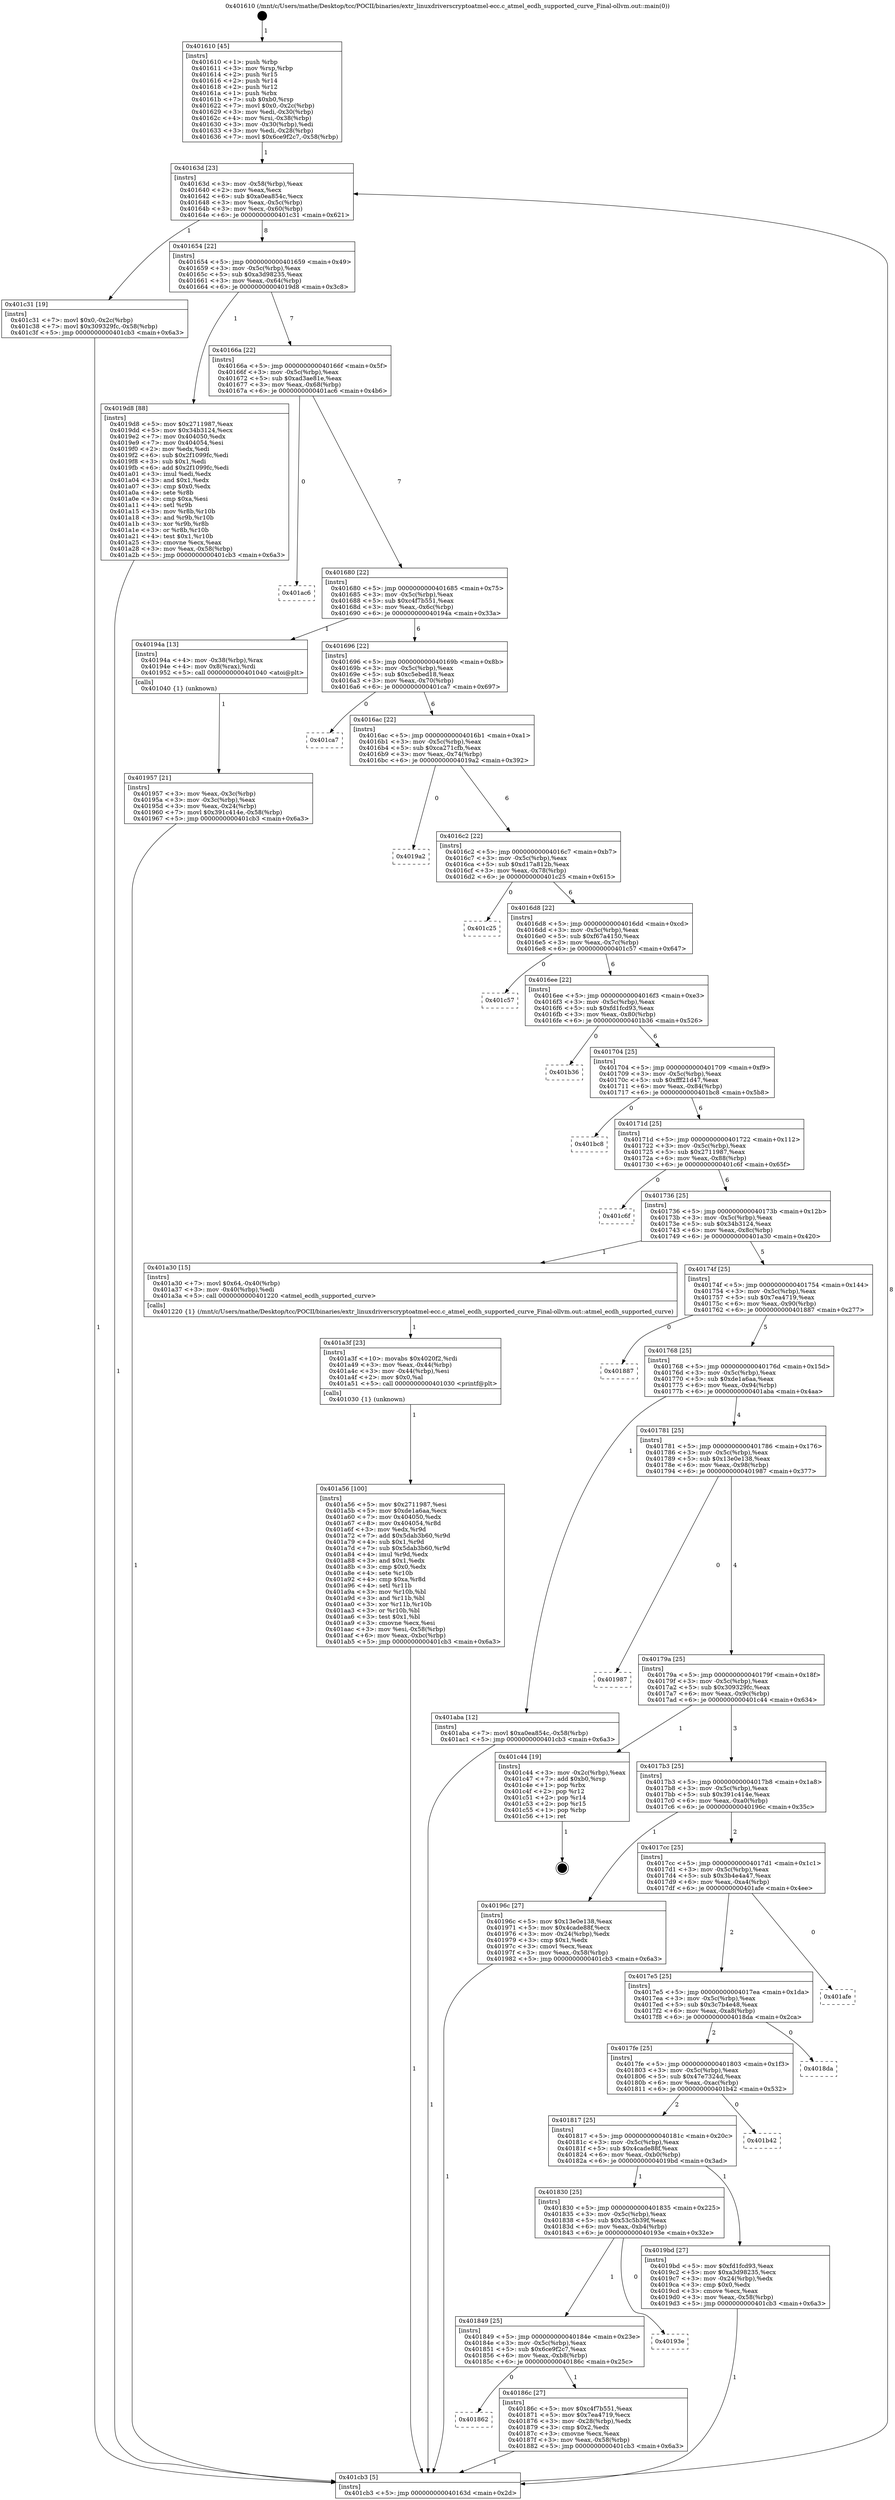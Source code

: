 digraph "0x401610" {
  label = "0x401610 (/mnt/c/Users/mathe/Desktop/tcc/POCII/binaries/extr_linuxdriverscryptoatmel-ecc.c_atmel_ecdh_supported_curve_Final-ollvm.out::main(0))"
  labelloc = "t"
  node[shape=record]

  Entry [label="",width=0.3,height=0.3,shape=circle,fillcolor=black,style=filled]
  "0x40163d" [label="{
     0x40163d [23]\l
     | [instrs]\l
     &nbsp;&nbsp;0x40163d \<+3\>: mov -0x58(%rbp),%eax\l
     &nbsp;&nbsp;0x401640 \<+2\>: mov %eax,%ecx\l
     &nbsp;&nbsp;0x401642 \<+6\>: sub $0xa0ea854c,%ecx\l
     &nbsp;&nbsp;0x401648 \<+3\>: mov %eax,-0x5c(%rbp)\l
     &nbsp;&nbsp;0x40164b \<+3\>: mov %ecx,-0x60(%rbp)\l
     &nbsp;&nbsp;0x40164e \<+6\>: je 0000000000401c31 \<main+0x621\>\l
  }"]
  "0x401c31" [label="{
     0x401c31 [19]\l
     | [instrs]\l
     &nbsp;&nbsp;0x401c31 \<+7\>: movl $0x0,-0x2c(%rbp)\l
     &nbsp;&nbsp;0x401c38 \<+7\>: movl $0x309329fc,-0x58(%rbp)\l
     &nbsp;&nbsp;0x401c3f \<+5\>: jmp 0000000000401cb3 \<main+0x6a3\>\l
  }"]
  "0x401654" [label="{
     0x401654 [22]\l
     | [instrs]\l
     &nbsp;&nbsp;0x401654 \<+5\>: jmp 0000000000401659 \<main+0x49\>\l
     &nbsp;&nbsp;0x401659 \<+3\>: mov -0x5c(%rbp),%eax\l
     &nbsp;&nbsp;0x40165c \<+5\>: sub $0xa3d98235,%eax\l
     &nbsp;&nbsp;0x401661 \<+3\>: mov %eax,-0x64(%rbp)\l
     &nbsp;&nbsp;0x401664 \<+6\>: je 00000000004019d8 \<main+0x3c8\>\l
  }"]
  Exit [label="",width=0.3,height=0.3,shape=circle,fillcolor=black,style=filled,peripheries=2]
  "0x4019d8" [label="{
     0x4019d8 [88]\l
     | [instrs]\l
     &nbsp;&nbsp;0x4019d8 \<+5\>: mov $0x2711987,%eax\l
     &nbsp;&nbsp;0x4019dd \<+5\>: mov $0x34b3124,%ecx\l
     &nbsp;&nbsp;0x4019e2 \<+7\>: mov 0x404050,%edx\l
     &nbsp;&nbsp;0x4019e9 \<+7\>: mov 0x404054,%esi\l
     &nbsp;&nbsp;0x4019f0 \<+2\>: mov %edx,%edi\l
     &nbsp;&nbsp;0x4019f2 \<+6\>: sub $0x2f1099fc,%edi\l
     &nbsp;&nbsp;0x4019f8 \<+3\>: sub $0x1,%edi\l
     &nbsp;&nbsp;0x4019fb \<+6\>: add $0x2f1099fc,%edi\l
     &nbsp;&nbsp;0x401a01 \<+3\>: imul %edi,%edx\l
     &nbsp;&nbsp;0x401a04 \<+3\>: and $0x1,%edx\l
     &nbsp;&nbsp;0x401a07 \<+3\>: cmp $0x0,%edx\l
     &nbsp;&nbsp;0x401a0a \<+4\>: sete %r8b\l
     &nbsp;&nbsp;0x401a0e \<+3\>: cmp $0xa,%esi\l
     &nbsp;&nbsp;0x401a11 \<+4\>: setl %r9b\l
     &nbsp;&nbsp;0x401a15 \<+3\>: mov %r8b,%r10b\l
     &nbsp;&nbsp;0x401a18 \<+3\>: and %r9b,%r10b\l
     &nbsp;&nbsp;0x401a1b \<+3\>: xor %r9b,%r8b\l
     &nbsp;&nbsp;0x401a1e \<+3\>: or %r8b,%r10b\l
     &nbsp;&nbsp;0x401a21 \<+4\>: test $0x1,%r10b\l
     &nbsp;&nbsp;0x401a25 \<+3\>: cmovne %ecx,%eax\l
     &nbsp;&nbsp;0x401a28 \<+3\>: mov %eax,-0x58(%rbp)\l
     &nbsp;&nbsp;0x401a2b \<+5\>: jmp 0000000000401cb3 \<main+0x6a3\>\l
  }"]
  "0x40166a" [label="{
     0x40166a [22]\l
     | [instrs]\l
     &nbsp;&nbsp;0x40166a \<+5\>: jmp 000000000040166f \<main+0x5f\>\l
     &nbsp;&nbsp;0x40166f \<+3\>: mov -0x5c(%rbp),%eax\l
     &nbsp;&nbsp;0x401672 \<+5\>: sub $0xad3ae81e,%eax\l
     &nbsp;&nbsp;0x401677 \<+3\>: mov %eax,-0x68(%rbp)\l
     &nbsp;&nbsp;0x40167a \<+6\>: je 0000000000401ac6 \<main+0x4b6\>\l
  }"]
  "0x401a56" [label="{
     0x401a56 [100]\l
     | [instrs]\l
     &nbsp;&nbsp;0x401a56 \<+5\>: mov $0x2711987,%esi\l
     &nbsp;&nbsp;0x401a5b \<+5\>: mov $0xde1a6aa,%ecx\l
     &nbsp;&nbsp;0x401a60 \<+7\>: mov 0x404050,%edx\l
     &nbsp;&nbsp;0x401a67 \<+8\>: mov 0x404054,%r8d\l
     &nbsp;&nbsp;0x401a6f \<+3\>: mov %edx,%r9d\l
     &nbsp;&nbsp;0x401a72 \<+7\>: add $0x5dab3b60,%r9d\l
     &nbsp;&nbsp;0x401a79 \<+4\>: sub $0x1,%r9d\l
     &nbsp;&nbsp;0x401a7d \<+7\>: sub $0x5dab3b60,%r9d\l
     &nbsp;&nbsp;0x401a84 \<+4\>: imul %r9d,%edx\l
     &nbsp;&nbsp;0x401a88 \<+3\>: and $0x1,%edx\l
     &nbsp;&nbsp;0x401a8b \<+3\>: cmp $0x0,%edx\l
     &nbsp;&nbsp;0x401a8e \<+4\>: sete %r10b\l
     &nbsp;&nbsp;0x401a92 \<+4\>: cmp $0xa,%r8d\l
     &nbsp;&nbsp;0x401a96 \<+4\>: setl %r11b\l
     &nbsp;&nbsp;0x401a9a \<+3\>: mov %r10b,%bl\l
     &nbsp;&nbsp;0x401a9d \<+3\>: and %r11b,%bl\l
     &nbsp;&nbsp;0x401aa0 \<+3\>: xor %r11b,%r10b\l
     &nbsp;&nbsp;0x401aa3 \<+3\>: or %r10b,%bl\l
     &nbsp;&nbsp;0x401aa6 \<+3\>: test $0x1,%bl\l
     &nbsp;&nbsp;0x401aa9 \<+3\>: cmovne %ecx,%esi\l
     &nbsp;&nbsp;0x401aac \<+3\>: mov %esi,-0x58(%rbp)\l
     &nbsp;&nbsp;0x401aaf \<+6\>: mov %eax,-0xbc(%rbp)\l
     &nbsp;&nbsp;0x401ab5 \<+5\>: jmp 0000000000401cb3 \<main+0x6a3\>\l
  }"]
  "0x401ac6" [label="{
     0x401ac6\l
  }", style=dashed]
  "0x401680" [label="{
     0x401680 [22]\l
     | [instrs]\l
     &nbsp;&nbsp;0x401680 \<+5\>: jmp 0000000000401685 \<main+0x75\>\l
     &nbsp;&nbsp;0x401685 \<+3\>: mov -0x5c(%rbp),%eax\l
     &nbsp;&nbsp;0x401688 \<+5\>: sub $0xc4f7b551,%eax\l
     &nbsp;&nbsp;0x40168d \<+3\>: mov %eax,-0x6c(%rbp)\l
     &nbsp;&nbsp;0x401690 \<+6\>: je 000000000040194a \<main+0x33a\>\l
  }"]
  "0x401a3f" [label="{
     0x401a3f [23]\l
     | [instrs]\l
     &nbsp;&nbsp;0x401a3f \<+10\>: movabs $0x4020f2,%rdi\l
     &nbsp;&nbsp;0x401a49 \<+3\>: mov %eax,-0x44(%rbp)\l
     &nbsp;&nbsp;0x401a4c \<+3\>: mov -0x44(%rbp),%esi\l
     &nbsp;&nbsp;0x401a4f \<+2\>: mov $0x0,%al\l
     &nbsp;&nbsp;0x401a51 \<+5\>: call 0000000000401030 \<printf@plt\>\l
     | [calls]\l
     &nbsp;&nbsp;0x401030 \{1\} (unknown)\l
  }"]
  "0x40194a" [label="{
     0x40194a [13]\l
     | [instrs]\l
     &nbsp;&nbsp;0x40194a \<+4\>: mov -0x38(%rbp),%rax\l
     &nbsp;&nbsp;0x40194e \<+4\>: mov 0x8(%rax),%rdi\l
     &nbsp;&nbsp;0x401952 \<+5\>: call 0000000000401040 \<atoi@plt\>\l
     | [calls]\l
     &nbsp;&nbsp;0x401040 \{1\} (unknown)\l
  }"]
  "0x401696" [label="{
     0x401696 [22]\l
     | [instrs]\l
     &nbsp;&nbsp;0x401696 \<+5\>: jmp 000000000040169b \<main+0x8b\>\l
     &nbsp;&nbsp;0x40169b \<+3\>: mov -0x5c(%rbp),%eax\l
     &nbsp;&nbsp;0x40169e \<+5\>: sub $0xc5ebed18,%eax\l
     &nbsp;&nbsp;0x4016a3 \<+3\>: mov %eax,-0x70(%rbp)\l
     &nbsp;&nbsp;0x4016a6 \<+6\>: je 0000000000401ca7 \<main+0x697\>\l
  }"]
  "0x401957" [label="{
     0x401957 [21]\l
     | [instrs]\l
     &nbsp;&nbsp;0x401957 \<+3\>: mov %eax,-0x3c(%rbp)\l
     &nbsp;&nbsp;0x40195a \<+3\>: mov -0x3c(%rbp),%eax\l
     &nbsp;&nbsp;0x40195d \<+3\>: mov %eax,-0x24(%rbp)\l
     &nbsp;&nbsp;0x401960 \<+7\>: movl $0x391c414e,-0x58(%rbp)\l
     &nbsp;&nbsp;0x401967 \<+5\>: jmp 0000000000401cb3 \<main+0x6a3\>\l
  }"]
  "0x401ca7" [label="{
     0x401ca7\l
  }", style=dashed]
  "0x4016ac" [label="{
     0x4016ac [22]\l
     | [instrs]\l
     &nbsp;&nbsp;0x4016ac \<+5\>: jmp 00000000004016b1 \<main+0xa1\>\l
     &nbsp;&nbsp;0x4016b1 \<+3\>: mov -0x5c(%rbp),%eax\l
     &nbsp;&nbsp;0x4016b4 \<+5\>: sub $0xca271cfb,%eax\l
     &nbsp;&nbsp;0x4016b9 \<+3\>: mov %eax,-0x74(%rbp)\l
     &nbsp;&nbsp;0x4016bc \<+6\>: je 00000000004019a2 \<main+0x392\>\l
  }"]
  "0x401610" [label="{
     0x401610 [45]\l
     | [instrs]\l
     &nbsp;&nbsp;0x401610 \<+1\>: push %rbp\l
     &nbsp;&nbsp;0x401611 \<+3\>: mov %rsp,%rbp\l
     &nbsp;&nbsp;0x401614 \<+2\>: push %r15\l
     &nbsp;&nbsp;0x401616 \<+2\>: push %r14\l
     &nbsp;&nbsp;0x401618 \<+2\>: push %r12\l
     &nbsp;&nbsp;0x40161a \<+1\>: push %rbx\l
     &nbsp;&nbsp;0x40161b \<+7\>: sub $0xb0,%rsp\l
     &nbsp;&nbsp;0x401622 \<+7\>: movl $0x0,-0x2c(%rbp)\l
     &nbsp;&nbsp;0x401629 \<+3\>: mov %edi,-0x30(%rbp)\l
     &nbsp;&nbsp;0x40162c \<+4\>: mov %rsi,-0x38(%rbp)\l
     &nbsp;&nbsp;0x401630 \<+3\>: mov -0x30(%rbp),%edi\l
     &nbsp;&nbsp;0x401633 \<+3\>: mov %edi,-0x28(%rbp)\l
     &nbsp;&nbsp;0x401636 \<+7\>: movl $0x6ce9f2c7,-0x58(%rbp)\l
  }"]
  "0x4019a2" [label="{
     0x4019a2\l
  }", style=dashed]
  "0x4016c2" [label="{
     0x4016c2 [22]\l
     | [instrs]\l
     &nbsp;&nbsp;0x4016c2 \<+5\>: jmp 00000000004016c7 \<main+0xb7\>\l
     &nbsp;&nbsp;0x4016c7 \<+3\>: mov -0x5c(%rbp),%eax\l
     &nbsp;&nbsp;0x4016ca \<+5\>: sub $0xd17a812b,%eax\l
     &nbsp;&nbsp;0x4016cf \<+3\>: mov %eax,-0x78(%rbp)\l
     &nbsp;&nbsp;0x4016d2 \<+6\>: je 0000000000401c25 \<main+0x615\>\l
  }"]
  "0x401cb3" [label="{
     0x401cb3 [5]\l
     | [instrs]\l
     &nbsp;&nbsp;0x401cb3 \<+5\>: jmp 000000000040163d \<main+0x2d\>\l
  }"]
  "0x401c25" [label="{
     0x401c25\l
  }", style=dashed]
  "0x4016d8" [label="{
     0x4016d8 [22]\l
     | [instrs]\l
     &nbsp;&nbsp;0x4016d8 \<+5\>: jmp 00000000004016dd \<main+0xcd\>\l
     &nbsp;&nbsp;0x4016dd \<+3\>: mov -0x5c(%rbp),%eax\l
     &nbsp;&nbsp;0x4016e0 \<+5\>: sub $0xf67a4150,%eax\l
     &nbsp;&nbsp;0x4016e5 \<+3\>: mov %eax,-0x7c(%rbp)\l
     &nbsp;&nbsp;0x4016e8 \<+6\>: je 0000000000401c57 \<main+0x647\>\l
  }"]
  "0x401862" [label="{
     0x401862\l
  }", style=dashed]
  "0x401c57" [label="{
     0x401c57\l
  }", style=dashed]
  "0x4016ee" [label="{
     0x4016ee [22]\l
     | [instrs]\l
     &nbsp;&nbsp;0x4016ee \<+5\>: jmp 00000000004016f3 \<main+0xe3\>\l
     &nbsp;&nbsp;0x4016f3 \<+3\>: mov -0x5c(%rbp),%eax\l
     &nbsp;&nbsp;0x4016f6 \<+5\>: sub $0xfd1fcd93,%eax\l
     &nbsp;&nbsp;0x4016fb \<+3\>: mov %eax,-0x80(%rbp)\l
     &nbsp;&nbsp;0x4016fe \<+6\>: je 0000000000401b36 \<main+0x526\>\l
  }"]
  "0x40186c" [label="{
     0x40186c [27]\l
     | [instrs]\l
     &nbsp;&nbsp;0x40186c \<+5\>: mov $0xc4f7b551,%eax\l
     &nbsp;&nbsp;0x401871 \<+5\>: mov $0x7ea4719,%ecx\l
     &nbsp;&nbsp;0x401876 \<+3\>: mov -0x28(%rbp),%edx\l
     &nbsp;&nbsp;0x401879 \<+3\>: cmp $0x2,%edx\l
     &nbsp;&nbsp;0x40187c \<+3\>: cmovne %ecx,%eax\l
     &nbsp;&nbsp;0x40187f \<+3\>: mov %eax,-0x58(%rbp)\l
     &nbsp;&nbsp;0x401882 \<+5\>: jmp 0000000000401cb3 \<main+0x6a3\>\l
  }"]
  "0x401b36" [label="{
     0x401b36\l
  }", style=dashed]
  "0x401704" [label="{
     0x401704 [25]\l
     | [instrs]\l
     &nbsp;&nbsp;0x401704 \<+5\>: jmp 0000000000401709 \<main+0xf9\>\l
     &nbsp;&nbsp;0x401709 \<+3\>: mov -0x5c(%rbp),%eax\l
     &nbsp;&nbsp;0x40170c \<+5\>: sub $0xfff21d47,%eax\l
     &nbsp;&nbsp;0x401711 \<+6\>: mov %eax,-0x84(%rbp)\l
     &nbsp;&nbsp;0x401717 \<+6\>: je 0000000000401bc8 \<main+0x5b8\>\l
  }"]
  "0x401849" [label="{
     0x401849 [25]\l
     | [instrs]\l
     &nbsp;&nbsp;0x401849 \<+5\>: jmp 000000000040184e \<main+0x23e\>\l
     &nbsp;&nbsp;0x40184e \<+3\>: mov -0x5c(%rbp),%eax\l
     &nbsp;&nbsp;0x401851 \<+5\>: sub $0x6ce9f2c7,%eax\l
     &nbsp;&nbsp;0x401856 \<+6\>: mov %eax,-0xb8(%rbp)\l
     &nbsp;&nbsp;0x40185c \<+6\>: je 000000000040186c \<main+0x25c\>\l
  }"]
  "0x401bc8" [label="{
     0x401bc8\l
  }", style=dashed]
  "0x40171d" [label="{
     0x40171d [25]\l
     | [instrs]\l
     &nbsp;&nbsp;0x40171d \<+5\>: jmp 0000000000401722 \<main+0x112\>\l
     &nbsp;&nbsp;0x401722 \<+3\>: mov -0x5c(%rbp),%eax\l
     &nbsp;&nbsp;0x401725 \<+5\>: sub $0x2711987,%eax\l
     &nbsp;&nbsp;0x40172a \<+6\>: mov %eax,-0x88(%rbp)\l
     &nbsp;&nbsp;0x401730 \<+6\>: je 0000000000401c6f \<main+0x65f\>\l
  }"]
  "0x40193e" [label="{
     0x40193e\l
  }", style=dashed]
  "0x401c6f" [label="{
     0x401c6f\l
  }", style=dashed]
  "0x401736" [label="{
     0x401736 [25]\l
     | [instrs]\l
     &nbsp;&nbsp;0x401736 \<+5\>: jmp 000000000040173b \<main+0x12b\>\l
     &nbsp;&nbsp;0x40173b \<+3\>: mov -0x5c(%rbp),%eax\l
     &nbsp;&nbsp;0x40173e \<+5\>: sub $0x34b3124,%eax\l
     &nbsp;&nbsp;0x401743 \<+6\>: mov %eax,-0x8c(%rbp)\l
     &nbsp;&nbsp;0x401749 \<+6\>: je 0000000000401a30 \<main+0x420\>\l
  }"]
  "0x401830" [label="{
     0x401830 [25]\l
     | [instrs]\l
     &nbsp;&nbsp;0x401830 \<+5\>: jmp 0000000000401835 \<main+0x225\>\l
     &nbsp;&nbsp;0x401835 \<+3\>: mov -0x5c(%rbp),%eax\l
     &nbsp;&nbsp;0x401838 \<+5\>: sub $0x53c5b39f,%eax\l
     &nbsp;&nbsp;0x40183d \<+6\>: mov %eax,-0xb4(%rbp)\l
     &nbsp;&nbsp;0x401843 \<+6\>: je 000000000040193e \<main+0x32e\>\l
  }"]
  "0x401a30" [label="{
     0x401a30 [15]\l
     | [instrs]\l
     &nbsp;&nbsp;0x401a30 \<+7\>: movl $0x64,-0x40(%rbp)\l
     &nbsp;&nbsp;0x401a37 \<+3\>: mov -0x40(%rbp),%edi\l
     &nbsp;&nbsp;0x401a3a \<+5\>: call 0000000000401220 \<atmel_ecdh_supported_curve\>\l
     | [calls]\l
     &nbsp;&nbsp;0x401220 \{1\} (/mnt/c/Users/mathe/Desktop/tcc/POCII/binaries/extr_linuxdriverscryptoatmel-ecc.c_atmel_ecdh_supported_curve_Final-ollvm.out::atmel_ecdh_supported_curve)\l
  }"]
  "0x40174f" [label="{
     0x40174f [25]\l
     | [instrs]\l
     &nbsp;&nbsp;0x40174f \<+5\>: jmp 0000000000401754 \<main+0x144\>\l
     &nbsp;&nbsp;0x401754 \<+3\>: mov -0x5c(%rbp),%eax\l
     &nbsp;&nbsp;0x401757 \<+5\>: sub $0x7ea4719,%eax\l
     &nbsp;&nbsp;0x40175c \<+6\>: mov %eax,-0x90(%rbp)\l
     &nbsp;&nbsp;0x401762 \<+6\>: je 0000000000401887 \<main+0x277\>\l
  }"]
  "0x4019bd" [label="{
     0x4019bd [27]\l
     | [instrs]\l
     &nbsp;&nbsp;0x4019bd \<+5\>: mov $0xfd1fcd93,%eax\l
     &nbsp;&nbsp;0x4019c2 \<+5\>: mov $0xa3d98235,%ecx\l
     &nbsp;&nbsp;0x4019c7 \<+3\>: mov -0x24(%rbp),%edx\l
     &nbsp;&nbsp;0x4019ca \<+3\>: cmp $0x0,%edx\l
     &nbsp;&nbsp;0x4019cd \<+3\>: cmove %ecx,%eax\l
     &nbsp;&nbsp;0x4019d0 \<+3\>: mov %eax,-0x58(%rbp)\l
     &nbsp;&nbsp;0x4019d3 \<+5\>: jmp 0000000000401cb3 \<main+0x6a3\>\l
  }"]
  "0x401887" [label="{
     0x401887\l
  }", style=dashed]
  "0x401768" [label="{
     0x401768 [25]\l
     | [instrs]\l
     &nbsp;&nbsp;0x401768 \<+5\>: jmp 000000000040176d \<main+0x15d\>\l
     &nbsp;&nbsp;0x40176d \<+3\>: mov -0x5c(%rbp),%eax\l
     &nbsp;&nbsp;0x401770 \<+5\>: sub $0xde1a6aa,%eax\l
     &nbsp;&nbsp;0x401775 \<+6\>: mov %eax,-0x94(%rbp)\l
     &nbsp;&nbsp;0x40177b \<+6\>: je 0000000000401aba \<main+0x4aa\>\l
  }"]
  "0x401817" [label="{
     0x401817 [25]\l
     | [instrs]\l
     &nbsp;&nbsp;0x401817 \<+5\>: jmp 000000000040181c \<main+0x20c\>\l
     &nbsp;&nbsp;0x40181c \<+3\>: mov -0x5c(%rbp),%eax\l
     &nbsp;&nbsp;0x40181f \<+5\>: sub $0x4cade88f,%eax\l
     &nbsp;&nbsp;0x401824 \<+6\>: mov %eax,-0xb0(%rbp)\l
     &nbsp;&nbsp;0x40182a \<+6\>: je 00000000004019bd \<main+0x3ad\>\l
  }"]
  "0x401aba" [label="{
     0x401aba [12]\l
     | [instrs]\l
     &nbsp;&nbsp;0x401aba \<+7\>: movl $0xa0ea854c,-0x58(%rbp)\l
     &nbsp;&nbsp;0x401ac1 \<+5\>: jmp 0000000000401cb3 \<main+0x6a3\>\l
  }"]
  "0x401781" [label="{
     0x401781 [25]\l
     | [instrs]\l
     &nbsp;&nbsp;0x401781 \<+5\>: jmp 0000000000401786 \<main+0x176\>\l
     &nbsp;&nbsp;0x401786 \<+3\>: mov -0x5c(%rbp),%eax\l
     &nbsp;&nbsp;0x401789 \<+5\>: sub $0x13e0e138,%eax\l
     &nbsp;&nbsp;0x40178e \<+6\>: mov %eax,-0x98(%rbp)\l
     &nbsp;&nbsp;0x401794 \<+6\>: je 0000000000401987 \<main+0x377\>\l
  }"]
  "0x401b42" [label="{
     0x401b42\l
  }", style=dashed]
  "0x401987" [label="{
     0x401987\l
  }", style=dashed]
  "0x40179a" [label="{
     0x40179a [25]\l
     | [instrs]\l
     &nbsp;&nbsp;0x40179a \<+5\>: jmp 000000000040179f \<main+0x18f\>\l
     &nbsp;&nbsp;0x40179f \<+3\>: mov -0x5c(%rbp),%eax\l
     &nbsp;&nbsp;0x4017a2 \<+5\>: sub $0x309329fc,%eax\l
     &nbsp;&nbsp;0x4017a7 \<+6\>: mov %eax,-0x9c(%rbp)\l
     &nbsp;&nbsp;0x4017ad \<+6\>: je 0000000000401c44 \<main+0x634\>\l
  }"]
  "0x4017fe" [label="{
     0x4017fe [25]\l
     | [instrs]\l
     &nbsp;&nbsp;0x4017fe \<+5\>: jmp 0000000000401803 \<main+0x1f3\>\l
     &nbsp;&nbsp;0x401803 \<+3\>: mov -0x5c(%rbp),%eax\l
     &nbsp;&nbsp;0x401806 \<+5\>: sub $0x47e7324d,%eax\l
     &nbsp;&nbsp;0x40180b \<+6\>: mov %eax,-0xac(%rbp)\l
     &nbsp;&nbsp;0x401811 \<+6\>: je 0000000000401b42 \<main+0x532\>\l
  }"]
  "0x401c44" [label="{
     0x401c44 [19]\l
     | [instrs]\l
     &nbsp;&nbsp;0x401c44 \<+3\>: mov -0x2c(%rbp),%eax\l
     &nbsp;&nbsp;0x401c47 \<+7\>: add $0xb0,%rsp\l
     &nbsp;&nbsp;0x401c4e \<+1\>: pop %rbx\l
     &nbsp;&nbsp;0x401c4f \<+2\>: pop %r12\l
     &nbsp;&nbsp;0x401c51 \<+2\>: pop %r14\l
     &nbsp;&nbsp;0x401c53 \<+2\>: pop %r15\l
     &nbsp;&nbsp;0x401c55 \<+1\>: pop %rbp\l
     &nbsp;&nbsp;0x401c56 \<+1\>: ret\l
  }"]
  "0x4017b3" [label="{
     0x4017b3 [25]\l
     | [instrs]\l
     &nbsp;&nbsp;0x4017b3 \<+5\>: jmp 00000000004017b8 \<main+0x1a8\>\l
     &nbsp;&nbsp;0x4017b8 \<+3\>: mov -0x5c(%rbp),%eax\l
     &nbsp;&nbsp;0x4017bb \<+5\>: sub $0x391c414e,%eax\l
     &nbsp;&nbsp;0x4017c0 \<+6\>: mov %eax,-0xa0(%rbp)\l
     &nbsp;&nbsp;0x4017c6 \<+6\>: je 000000000040196c \<main+0x35c\>\l
  }"]
  "0x4018da" [label="{
     0x4018da\l
  }", style=dashed]
  "0x40196c" [label="{
     0x40196c [27]\l
     | [instrs]\l
     &nbsp;&nbsp;0x40196c \<+5\>: mov $0x13e0e138,%eax\l
     &nbsp;&nbsp;0x401971 \<+5\>: mov $0x4cade88f,%ecx\l
     &nbsp;&nbsp;0x401976 \<+3\>: mov -0x24(%rbp),%edx\l
     &nbsp;&nbsp;0x401979 \<+3\>: cmp $0x1,%edx\l
     &nbsp;&nbsp;0x40197c \<+3\>: cmovl %ecx,%eax\l
     &nbsp;&nbsp;0x40197f \<+3\>: mov %eax,-0x58(%rbp)\l
     &nbsp;&nbsp;0x401982 \<+5\>: jmp 0000000000401cb3 \<main+0x6a3\>\l
  }"]
  "0x4017cc" [label="{
     0x4017cc [25]\l
     | [instrs]\l
     &nbsp;&nbsp;0x4017cc \<+5\>: jmp 00000000004017d1 \<main+0x1c1\>\l
     &nbsp;&nbsp;0x4017d1 \<+3\>: mov -0x5c(%rbp),%eax\l
     &nbsp;&nbsp;0x4017d4 \<+5\>: sub $0x3b4e4a47,%eax\l
     &nbsp;&nbsp;0x4017d9 \<+6\>: mov %eax,-0xa4(%rbp)\l
     &nbsp;&nbsp;0x4017df \<+6\>: je 0000000000401afe \<main+0x4ee\>\l
  }"]
  "0x4017e5" [label="{
     0x4017e5 [25]\l
     | [instrs]\l
     &nbsp;&nbsp;0x4017e5 \<+5\>: jmp 00000000004017ea \<main+0x1da\>\l
     &nbsp;&nbsp;0x4017ea \<+3\>: mov -0x5c(%rbp),%eax\l
     &nbsp;&nbsp;0x4017ed \<+5\>: sub $0x3c7b4e48,%eax\l
     &nbsp;&nbsp;0x4017f2 \<+6\>: mov %eax,-0xa8(%rbp)\l
     &nbsp;&nbsp;0x4017f8 \<+6\>: je 00000000004018da \<main+0x2ca\>\l
  }"]
  "0x401afe" [label="{
     0x401afe\l
  }", style=dashed]
  Entry -> "0x401610" [label=" 1"]
  "0x40163d" -> "0x401c31" [label=" 1"]
  "0x40163d" -> "0x401654" [label=" 8"]
  "0x401c44" -> Exit [label=" 1"]
  "0x401654" -> "0x4019d8" [label=" 1"]
  "0x401654" -> "0x40166a" [label=" 7"]
  "0x401c31" -> "0x401cb3" [label=" 1"]
  "0x40166a" -> "0x401ac6" [label=" 0"]
  "0x40166a" -> "0x401680" [label=" 7"]
  "0x401aba" -> "0x401cb3" [label=" 1"]
  "0x401680" -> "0x40194a" [label=" 1"]
  "0x401680" -> "0x401696" [label=" 6"]
  "0x401a56" -> "0x401cb3" [label=" 1"]
  "0x401696" -> "0x401ca7" [label=" 0"]
  "0x401696" -> "0x4016ac" [label=" 6"]
  "0x401a3f" -> "0x401a56" [label=" 1"]
  "0x4016ac" -> "0x4019a2" [label=" 0"]
  "0x4016ac" -> "0x4016c2" [label=" 6"]
  "0x401a30" -> "0x401a3f" [label=" 1"]
  "0x4016c2" -> "0x401c25" [label=" 0"]
  "0x4016c2" -> "0x4016d8" [label=" 6"]
  "0x4019d8" -> "0x401cb3" [label=" 1"]
  "0x4016d8" -> "0x401c57" [label=" 0"]
  "0x4016d8" -> "0x4016ee" [label=" 6"]
  "0x4019bd" -> "0x401cb3" [label=" 1"]
  "0x4016ee" -> "0x401b36" [label=" 0"]
  "0x4016ee" -> "0x401704" [label=" 6"]
  "0x40196c" -> "0x401cb3" [label=" 1"]
  "0x401704" -> "0x401bc8" [label=" 0"]
  "0x401704" -> "0x40171d" [label=" 6"]
  "0x40194a" -> "0x401957" [label=" 1"]
  "0x40171d" -> "0x401c6f" [label=" 0"]
  "0x40171d" -> "0x401736" [label=" 6"]
  "0x401cb3" -> "0x40163d" [label=" 8"]
  "0x401736" -> "0x401a30" [label=" 1"]
  "0x401736" -> "0x40174f" [label=" 5"]
  "0x40186c" -> "0x401cb3" [label=" 1"]
  "0x40174f" -> "0x401887" [label=" 0"]
  "0x40174f" -> "0x401768" [label=" 5"]
  "0x401849" -> "0x401862" [label=" 0"]
  "0x401768" -> "0x401aba" [label=" 1"]
  "0x401768" -> "0x401781" [label=" 4"]
  "0x401957" -> "0x401cb3" [label=" 1"]
  "0x401781" -> "0x401987" [label=" 0"]
  "0x401781" -> "0x40179a" [label=" 4"]
  "0x401830" -> "0x401849" [label=" 1"]
  "0x40179a" -> "0x401c44" [label=" 1"]
  "0x40179a" -> "0x4017b3" [label=" 3"]
  "0x401610" -> "0x40163d" [label=" 1"]
  "0x4017b3" -> "0x40196c" [label=" 1"]
  "0x4017b3" -> "0x4017cc" [label=" 2"]
  "0x401817" -> "0x401830" [label=" 1"]
  "0x4017cc" -> "0x401afe" [label=" 0"]
  "0x4017cc" -> "0x4017e5" [label=" 2"]
  "0x401817" -> "0x4019bd" [label=" 1"]
  "0x4017e5" -> "0x4018da" [label=" 0"]
  "0x4017e5" -> "0x4017fe" [label=" 2"]
  "0x401830" -> "0x40193e" [label=" 0"]
  "0x4017fe" -> "0x401b42" [label=" 0"]
  "0x4017fe" -> "0x401817" [label=" 2"]
  "0x401849" -> "0x40186c" [label=" 1"]
}
